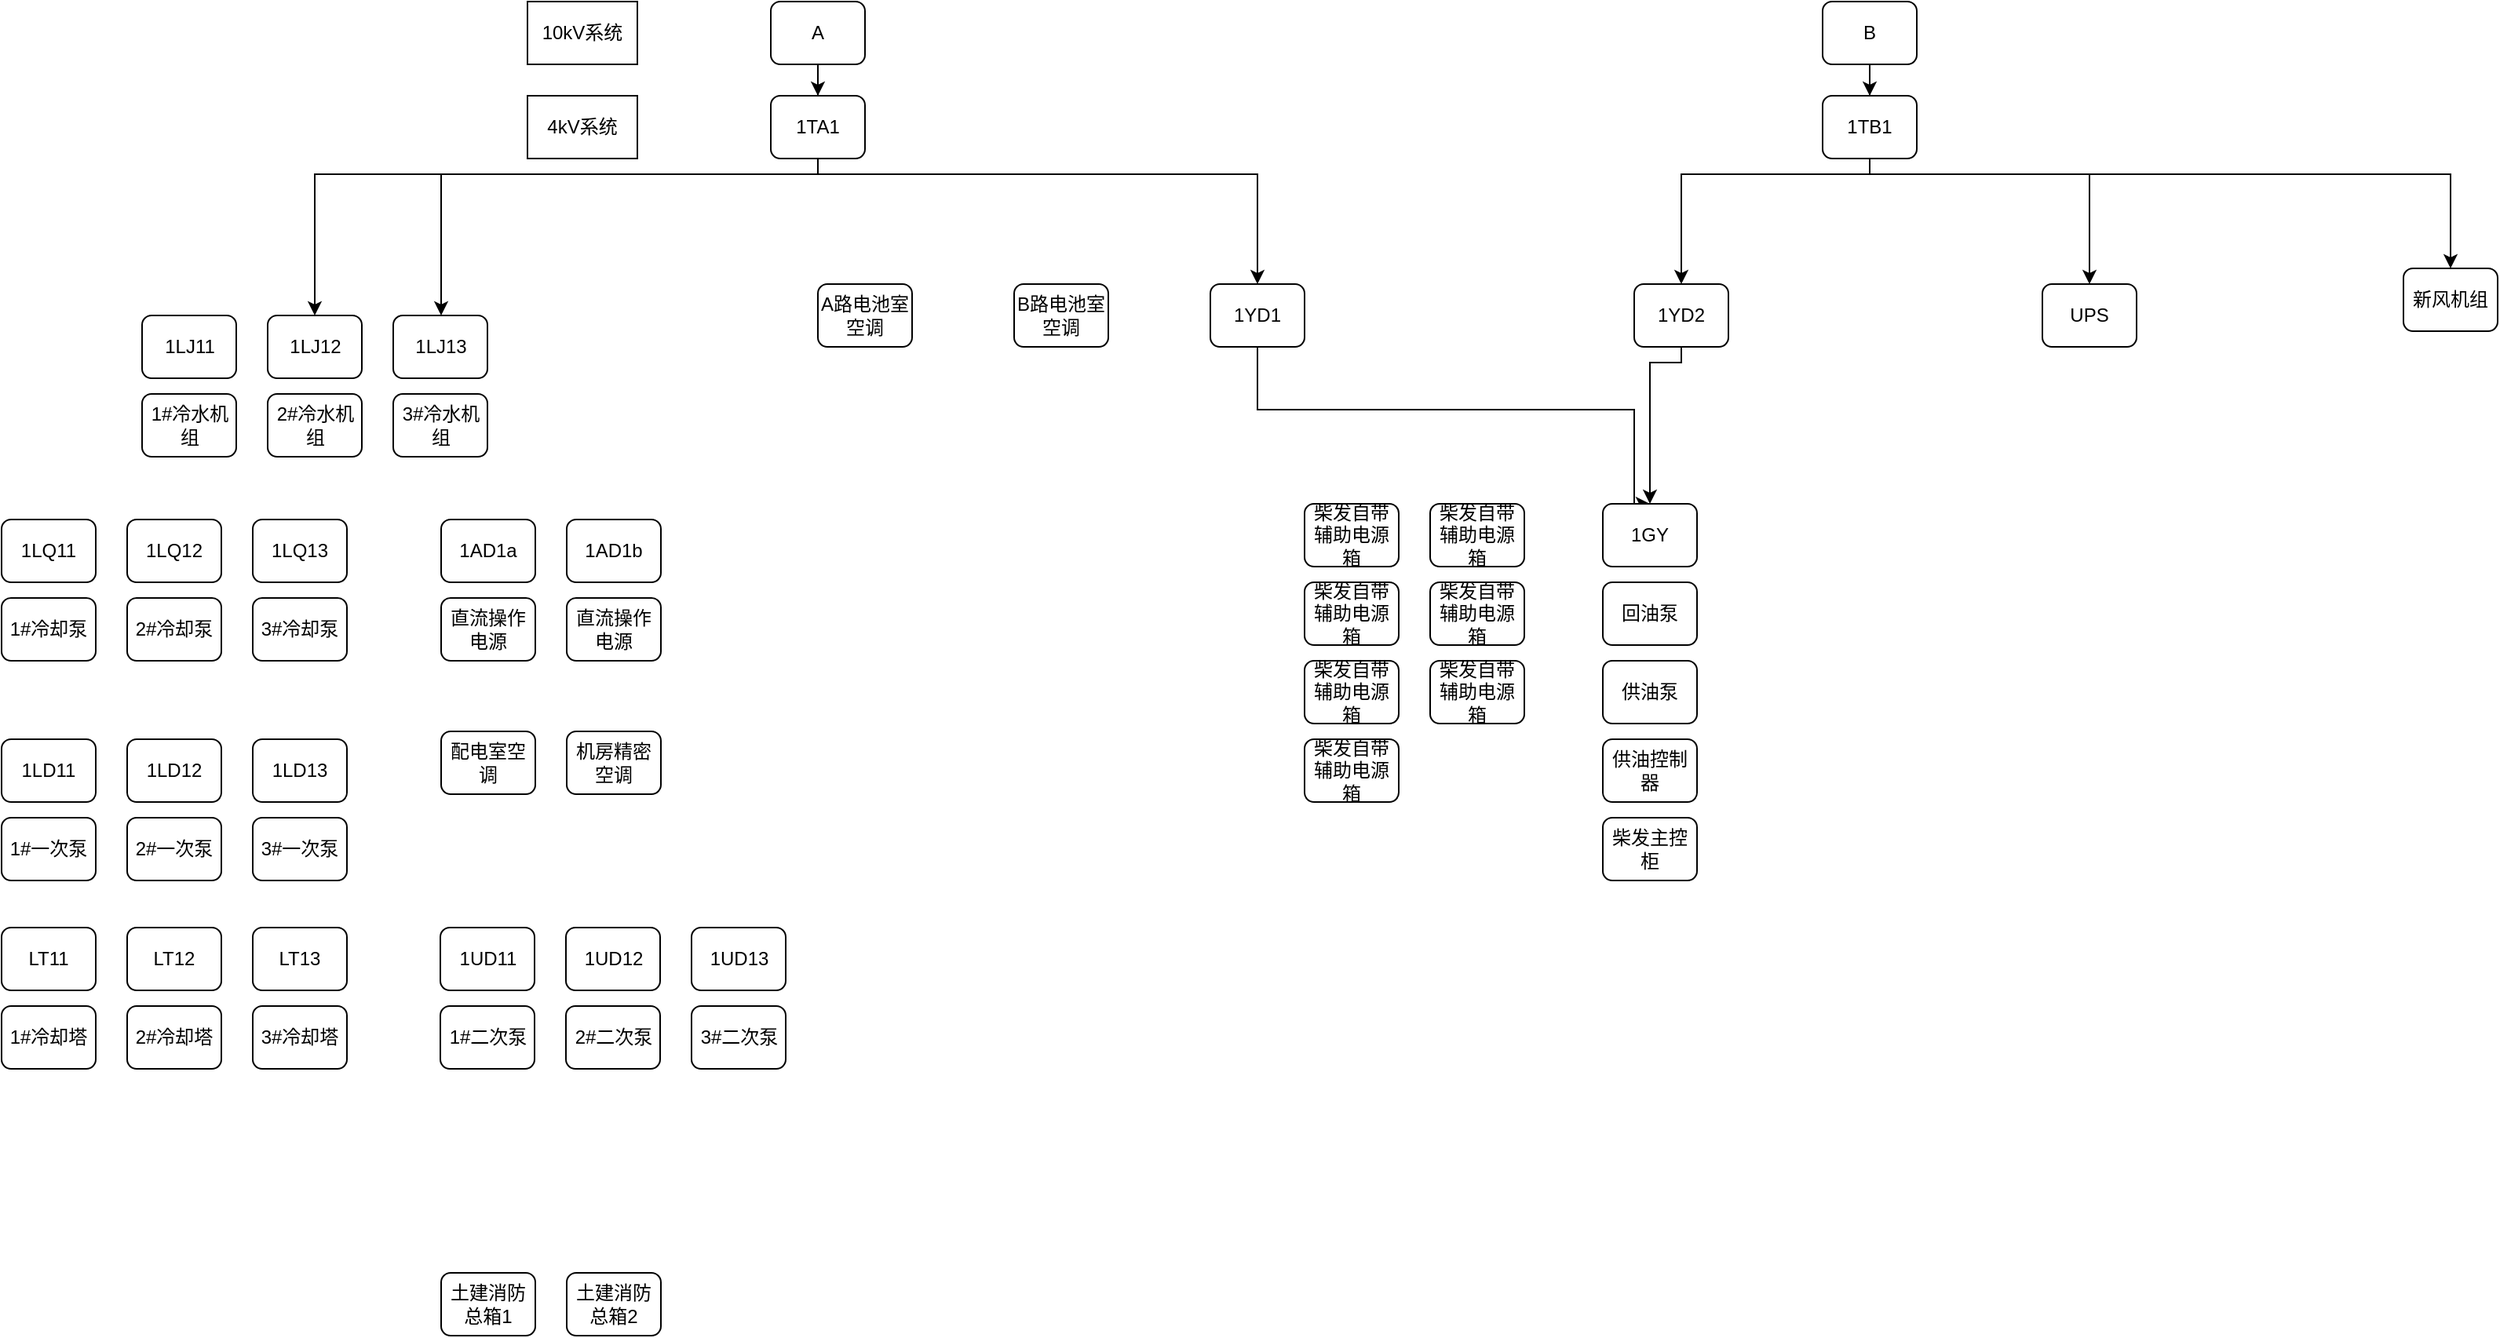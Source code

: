 <mxfile version="12.2.4" pages="1"><diagram id="tIa1IXBxqSE5a7h3bIKf" name="Page-1"><mxGraphModel dx="1386" dy="1961" grid="1" gridSize="10" guides="1" tooltips="1" connect="1" arrows="1" fold="1" page="1" pageScale="1" pageWidth="827" pageHeight="1169" background="none" math="0" shadow="0"><root><mxCell id="0"/><mxCell id="1" parent="0"/><mxCell id="23" style="edgeStyle=orthogonalEdgeStyle;rounded=0;orthogonalLoop=1;jettySize=auto;html=1;entryX=0.5;entryY=1;entryDx=0;entryDy=0;" parent="1" target="20" edge="1"><mxGeometry relative="1" as="geometry"><mxPoint x="150" y="40" as="sourcePoint"/><Array as="points"><mxPoint x="150" y="50"/><mxPoint x="-170" y="50"/></Array></mxGeometry></mxCell><mxCell id="24" style="edgeStyle=orthogonalEdgeStyle;rounded=0;orthogonalLoop=1;jettySize=auto;html=1;exitX=0.5;exitY=0;exitDx=0;exitDy=0;" parent="1" source="2" target="22" edge="1"><mxGeometry relative="1" as="geometry"><Array as="points"><mxPoint x="150" y="50"/><mxPoint x="-90" y="50"/></Array></mxGeometry></mxCell><mxCell id="95" style="edgeStyle=orthogonalEdgeStyle;rounded=0;orthogonalLoop=1;jettySize=auto;html=1;entryX=0.5;entryY=1;entryDx=0;entryDy=0;exitX=0.5;exitY=0;exitDx=0;exitDy=0;" parent="1" source="2" target="71" edge="1"><mxGeometry relative="1" as="geometry"><Array as="points"><mxPoint x="150" y="50"/><mxPoint x="430" y="50"/></Array></mxGeometry></mxCell><mxCell id="2" value="1TA1" style="rounded=1;whiteSpace=wrap;html=1;direction=west;" parent="1" vertex="1"><mxGeometry x="120" width="60" height="40" as="geometry"/></mxCell><mxCell id="18" value="1LJ11" style="rounded=1;whiteSpace=wrap;html=1;direction=west;" parent="1" vertex="1"><mxGeometry x="-280.5" y="140" width="60" height="40" as="geometry"/></mxCell><mxCell id="17" value="" style="edgeStyle=orthogonalEdgeStyle;rounded=0;orthogonalLoop=1;jettySize=auto;html=1;" parent="1" target="12" edge="1"><mxGeometry relative="1" as="geometry"><mxPoint x="820" y="40" as="sourcePoint"/><Array as="points"><mxPoint x="820" y="50"/><mxPoint x="960" y="50"/></Array></mxGeometry></mxCell><mxCell id="91" style="edgeStyle=orthogonalEdgeStyle;rounded=0;orthogonalLoop=1;jettySize=auto;html=1;entryX=0.5;entryY=1;entryDx=0;entryDy=0;exitX=0.5;exitY=1;exitDx=0;exitDy=0;" parent="1" source="3" target="75" edge="1"><mxGeometry relative="1" as="geometry"><Array as="points"><mxPoint x="820" y="50"/><mxPoint x="1190" y="50"/></Array></mxGeometry></mxCell><mxCell id="94" style="edgeStyle=orthogonalEdgeStyle;rounded=0;orthogonalLoop=1;jettySize=auto;html=1;entryX=0.5;entryY=1;entryDx=0;entryDy=0;exitX=0.5;exitY=1;exitDx=0;exitDy=0;" parent="1" source="3" target="72" edge="1"><mxGeometry relative="1" as="geometry"><Array as="points"><mxPoint x="820" y="50"/><mxPoint x="700" y="50"/></Array></mxGeometry></mxCell><mxCell id="3" value="1TB1" style="rounded=1;whiteSpace=wrap;html=1;" parent="1" vertex="1"><mxGeometry x="790" width="60" height="40" as="geometry"/></mxCell><mxCell id="15" value="" style="edgeStyle=orthogonalEdgeStyle;rounded=0;orthogonalLoop=1;jettySize=auto;html=1;" parent="1" source="4" target="2" edge="1"><mxGeometry relative="1" as="geometry"/></mxCell><mxCell id="4" value="A" style="rounded=1;whiteSpace=wrap;html=1;" parent="1" vertex="1"><mxGeometry x="120" y="-60" width="60" height="40" as="geometry"/></mxCell><mxCell id="16" value="" style="edgeStyle=orthogonalEdgeStyle;rounded=0;orthogonalLoop=1;jettySize=auto;html=1;" parent="1" source="6" target="3" edge="1"><mxGeometry relative="1" as="geometry"/></mxCell><mxCell id="6" value="B" style="rounded=1;whiteSpace=wrap;html=1;" parent="1" vertex="1"><mxGeometry x="790" y="-60" width="60" height="40" as="geometry"/></mxCell><mxCell id="8" value="&lt;span&gt;10kV系统&lt;/span&gt;" style="rounded=0;whiteSpace=wrap;html=1;" parent="1" vertex="1"><mxGeometry x="-35" y="-60" width="70" height="40" as="geometry"/></mxCell><mxCell id="9" value="&lt;span&gt;4kV系统&lt;/span&gt;" style="rounded=0;whiteSpace=wrap;html=1;" parent="1" vertex="1"><mxGeometry x="-35" width="70" height="40" as="geometry"/></mxCell><mxCell id="12" value="UPS" style="rounded=1;whiteSpace=wrap;html=1;" parent="1" vertex="1"><mxGeometry x="930" y="120" width="60" height="40" as="geometry"/></mxCell><mxCell id="20" value="1LJ12" style="rounded=1;whiteSpace=wrap;html=1;direction=west;" parent="1" vertex="1"><mxGeometry x="-200.5" y="140" width="60" height="40" as="geometry"/></mxCell><mxCell id="22" value="1LJ13" style="rounded=1;whiteSpace=wrap;html=1;direction=west;" parent="1" vertex="1"><mxGeometry x="-120.5" y="140" width="60" height="40" as="geometry"/></mxCell><mxCell id="26" value="1LQ11" style="rounded=1;whiteSpace=wrap;html=1;direction=west;" parent="1" vertex="1"><mxGeometry x="-370" y="270" width="60" height="40" as="geometry"/></mxCell><mxCell id="27" value="1LQ12" style="rounded=1;whiteSpace=wrap;html=1;direction=west;" parent="1" vertex="1"><mxGeometry x="-290" y="270" width="60" height="40" as="geometry"/></mxCell><mxCell id="28" value="1LQ13" style="rounded=1;whiteSpace=wrap;html=1;direction=west;" parent="1" vertex="1"><mxGeometry x="-210" y="270" width="60" height="40" as="geometry"/></mxCell><mxCell id="29" value="1LD11" style="rounded=1;whiteSpace=wrap;html=1;direction=west;" parent="1" vertex="1"><mxGeometry x="-370" y="410" width="60" height="40" as="geometry"/></mxCell><mxCell id="30" value="1LD12" style="rounded=1;whiteSpace=wrap;html=1;direction=west;" parent="1" vertex="1"><mxGeometry x="-290" y="410" width="60" height="40" as="geometry"/></mxCell><mxCell id="31" value="1LD13" style="rounded=1;whiteSpace=wrap;html=1;direction=west;" parent="1" vertex="1"><mxGeometry x="-210" y="410" width="60" height="40" as="geometry"/></mxCell><mxCell id="32" value="LT11" style="rounded=1;whiteSpace=wrap;html=1;direction=west;" parent="1" vertex="1"><mxGeometry x="-370" y="530" width="60" height="40" as="geometry"/></mxCell><mxCell id="33" value="LT12" style="rounded=1;whiteSpace=wrap;html=1;direction=west;" parent="1" vertex="1"><mxGeometry x="-290" y="530" width="60" height="40" as="geometry"/></mxCell><mxCell id="34" value="LT13" style="rounded=1;whiteSpace=wrap;html=1;direction=west;" parent="1" vertex="1"><mxGeometry x="-210" y="530" width="60" height="40" as="geometry"/></mxCell><mxCell id="35" value="1#冷水机组" style="rounded=1;whiteSpace=wrap;html=1;direction=west;" parent="1" vertex="1"><mxGeometry x="-280.5" y="190" width="60" height="40" as="geometry"/></mxCell><mxCell id="36" value="2#冷水机组" style="rounded=1;whiteSpace=wrap;html=1;direction=west;" parent="1" vertex="1"><mxGeometry x="-200.5" y="190" width="60" height="40" as="geometry"/></mxCell><mxCell id="37" value="3#冷水机组" style="rounded=1;whiteSpace=wrap;html=1;direction=west;" parent="1" vertex="1"><mxGeometry x="-120.5" y="190" width="60" height="40" as="geometry"/></mxCell><mxCell id="38" value="1#冷却塔" style="rounded=1;whiteSpace=wrap;html=1;direction=west;" parent="1" vertex="1"><mxGeometry x="-370" y="580" width="60" height="40" as="geometry"/></mxCell><mxCell id="39" value="2#冷却塔" style="rounded=1;whiteSpace=wrap;html=1;direction=west;" parent="1" vertex="1"><mxGeometry x="-290" y="580" width="60" height="40" as="geometry"/></mxCell><mxCell id="40" value="3#冷却塔" style="rounded=1;whiteSpace=wrap;html=1;direction=west;" parent="1" vertex="1"><mxGeometry x="-210" y="580" width="60" height="40" as="geometry"/></mxCell><mxCell id="41" value="1#一次泵" style="rounded=1;whiteSpace=wrap;html=1;direction=west;" parent="1" vertex="1"><mxGeometry x="-370" y="460" width="60" height="40" as="geometry"/></mxCell><mxCell id="42" value="2#一次泵" style="rounded=1;whiteSpace=wrap;html=1;direction=west;" parent="1" vertex="1"><mxGeometry x="-290" y="460" width="60" height="40" as="geometry"/></mxCell><mxCell id="43" value="3#一次泵" style="rounded=1;whiteSpace=wrap;html=1;direction=west;" parent="1" vertex="1"><mxGeometry x="-210" y="460" width="60" height="40" as="geometry"/></mxCell><mxCell id="44" value="1#冷却泵" style="rounded=1;whiteSpace=wrap;html=1;direction=west;" parent="1" vertex="1"><mxGeometry x="-370" y="320" width="60" height="40" as="geometry"/></mxCell><mxCell id="45" value="2#冷却泵" style="rounded=1;whiteSpace=wrap;html=1;direction=west;" parent="1" vertex="1"><mxGeometry x="-290" y="320" width="60" height="40" as="geometry"/></mxCell><mxCell id="46" value="3#冷却泵" style="rounded=1;whiteSpace=wrap;html=1;direction=west;" parent="1" vertex="1"><mxGeometry x="-210" y="320" width="60" height="40" as="geometry"/></mxCell><mxCell id="47" value="1AD1a" style="rounded=1;whiteSpace=wrap;html=1;direction=west;" parent="1" vertex="1"><mxGeometry x="-90" y="270" width="60" height="40" as="geometry"/></mxCell><mxCell id="48" value="1AD1b" style="rounded=1;whiteSpace=wrap;html=1;direction=west;" parent="1" vertex="1"><mxGeometry x="-10" y="270" width="60" height="40" as="geometry"/></mxCell><mxCell id="49" value="直流操作电源" style="rounded=1;whiteSpace=wrap;html=1;direction=west;" parent="1" vertex="1"><mxGeometry x="-90" y="320" width="60" height="40" as="geometry"/></mxCell><mxCell id="50" value="直流操作电源" style="rounded=1;whiteSpace=wrap;html=1;direction=west;" parent="1" vertex="1"><mxGeometry x="-10" y="320" width="60" height="40" as="geometry"/></mxCell><mxCell id="51" value="配电室空调" style="rounded=1;whiteSpace=wrap;html=1;direction=west;" parent="1" vertex="1"><mxGeometry x="-90" y="405" width="60" height="40" as="geometry"/></mxCell><mxCell id="52" value="机房精密空调" style="rounded=1;whiteSpace=wrap;html=1;direction=west;" parent="1" vertex="1"><mxGeometry x="-10" y="405" width="60" height="40" as="geometry"/></mxCell><mxCell id="61" value="1UD11" style="rounded=1;whiteSpace=wrap;html=1;direction=west;" parent="1" vertex="1"><mxGeometry x="-90.5" y="530" width="60" height="40" as="geometry"/></mxCell><mxCell id="62" value="1UD12" style="rounded=1;whiteSpace=wrap;html=1;direction=west;" parent="1" vertex="1"><mxGeometry x="-10.5" y="530" width="60" height="40" as="geometry"/></mxCell><mxCell id="63" value="1UD13" style="rounded=1;whiteSpace=wrap;html=1;direction=west;" parent="1" vertex="1"><mxGeometry x="69.5" y="530" width="60" height="40" as="geometry"/></mxCell><mxCell id="64" value="1#二次泵" style="rounded=1;whiteSpace=wrap;html=1;direction=west;" parent="1" vertex="1"><mxGeometry x="-90.5" y="580" width="60" height="40" as="geometry"/></mxCell><mxCell id="65" value="2#二次泵" style="rounded=1;whiteSpace=wrap;html=1;direction=west;" parent="1" vertex="1"><mxGeometry x="-10.5" y="580" width="60" height="40" as="geometry"/></mxCell><mxCell id="66" value="3#二次泵" style="rounded=1;whiteSpace=wrap;html=1;direction=west;" parent="1" vertex="1"><mxGeometry x="69.5" y="580" width="60" height="40" as="geometry"/></mxCell><mxCell id="67" value="A路电池室空调" style="rounded=1;whiteSpace=wrap;html=1;direction=west;" parent="1" vertex="1"><mxGeometry x="150" y="120" width="60" height="40" as="geometry"/></mxCell><mxCell id="68" value="B路电池室空调" style="rounded=1;whiteSpace=wrap;html=1;direction=west;" parent="1" vertex="1"><mxGeometry x="275" y="120" width="60" height="40" as="geometry"/></mxCell><mxCell id="69" value="土建消防总箱1" style="rounded=1;whiteSpace=wrap;html=1;direction=west;" parent="1" vertex="1"><mxGeometry x="-90" y="750" width="60" height="40" as="geometry"/></mxCell><mxCell id="70" value="土建消防总箱2" style="rounded=1;whiteSpace=wrap;html=1;direction=west;" parent="1" vertex="1"><mxGeometry x="-10" y="750" width="60" height="40" as="geometry"/></mxCell><mxCell id="96" style="edgeStyle=orthogonalEdgeStyle;rounded=0;orthogonalLoop=1;jettySize=auto;html=1;entryX=0.5;entryY=1;entryDx=0;entryDy=0;" parent="1" source="71" target="84" edge="1"><mxGeometry relative="1" as="geometry"><Array as="points"><mxPoint x="430" y="200"/><mxPoint x="670" y="200"/><mxPoint x="670" y="260"/></Array></mxGeometry></mxCell><mxCell id="71" value="1YD1" style="rounded=1;whiteSpace=wrap;html=1;direction=west;" parent="1" vertex="1"><mxGeometry x="400" y="120" width="60" height="40" as="geometry"/></mxCell><mxCell id="97" style="edgeStyle=orthogonalEdgeStyle;rounded=0;orthogonalLoop=1;jettySize=auto;html=1;entryX=0.5;entryY=1;entryDx=0;entryDy=0;" parent="1" source="72" target="84" edge="1"><mxGeometry relative="1" as="geometry"><Array as="points"><mxPoint x="700" y="170"/><mxPoint x="680" y="170"/></Array></mxGeometry></mxCell><mxCell id="72" value="1YD2" style="rounded=1;whiteSpace=wrap;html=1;direction=west;" parent="1" vertex="1"><mxGeometry x="670" y="120" width="60" height="40" as="geometry"/></mxCell><mxCell id="73" value="柴发自带辅助电源箱" style="rounded=1;whiteSpace=wrap;html=1;direction=west;" parent="1" vertex="1"><mxGeometry x="460" y="260" width="60" height="40" as="geometry"/></mxCell><mxCell id="75" value="新风机组" style="rounded=1;whiteSpace=wrap;html=1;direction=west;" parent="1" vertex="1"><mxGeometry x="1160" y="110" width="60" height="40" as="geometry"/></mxCell><mxCell id="76" value="柴发自带辅助电源箱" style="rounded=1;whiteSpace=wrap;html=1;direction=west;" parent="1" vertex="1"><mxGeometry x="540" y="260" width="60" height="40" as="geometry"/></mxCell><mxCell id="77" value="柴发自带辅助电源箱" style="rounded=1;whiteSpace=wrap;html=1;direction=west;" parent="1" vertex="1"><mxGeometry x="460" y="310" width="60" height="40" as="geometry"/></mxCell><mxCell id="79" value="柴发自带辅助电源箱" style="rounded=1;whiteSpace=wrap;html=1;direction=west;" parent="1" vertex="1"><mxGeometry x="540" y="310" width="60" height="40" as="geometry"/></mxCell><mxCell id="81" value="柴发自带辅助电源箱" style="rounded=1;whiteSpace=wrap;html=1;direction=west;" parent="1" vertex="1"><mxGeometry x="460" y="360" width="60" height="40" as="geometry"/></mxCell><mxCell id="82" value="柴发自带辅助电源箱" style="rounded=1;whiteSpace=wrap;html=1;direction=west;" parent="1" vertex="1"><mxGeometry x="540" y="360" width="60" height="40" as="geometry"/></mxCell><mxCell id="83" value="柴发自带辅助电源箱" style="rounded=1;whiteSpace=wrap;html=1;direction=west;" parent="1" vertex="1"><mxGeometry x="460" y="410" width="60" height="40" as="geometry"/></mxCell><mxCell id="84" value="1GY" style="rounded=1;whiteSpace=wrap;html=1;direction=west;" parent="1" vertex="1"><mxGeometry x="650" y="260" width="60" height="40" as="geometry"/></mxCell><mxCell id="85" value="回油泵" style="rounded=1;whiteSpace=wrap;html=1;direction=west;" parent="1" vertex="1"><mxGeometry x="650" y="310" width="60" height="40" as="geometry"/></mxCell><mxCell id="87" value="供油泵" style="rounded=1;whiteSpace=wrap;html=1;direction=west;" parent="1" vertex="1"><mxGeometry x="650" y="360" width="60" height="40" as="geometry"/></mxCell><mxCell id="89" value="供油控制器" style="rounded=1;whiteSpace=wrap;html=1;direction=west;" parent="1" vertex="1"><mxGeometry x="650" y="410" width="60" height="40" as="geometry"/></mxCell><mxCell id="90" value="柴发主控柜" style="rounded=1;whiteSpace=wrap;html=1;direction=west;" parent="1" vertex="1"><mxGeometry x="650" y="460" width="60" height="40" as="geometry"/></mxCell></root></mxGraphModel></diagram></mxfile>